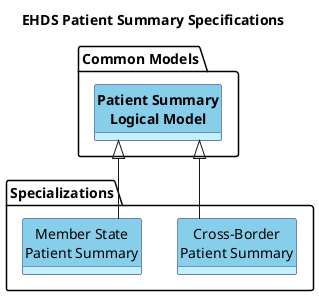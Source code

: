 @startuml
skinparam linetype ortho
hide circle
hide stereotype
hide method

skinparam class<<app>> {
 BorderColor #505090
 BackgroundColor APPLICATION
 HeaderBackgroundColor SkyBlue
}

skinparam class<<tec>> {
 BorderColor #509050
 BackgroundColor TECHNOLOGY
 HeaderBackgroundColor LightGreen
}



title EHDS Patient Summary Specifications

package "Common Models"  {
  class "**Patient Summary**\n**Logical Model**" as PS <<app>>
}

package "Specializations" {
  class "Cross-Border\nPatient Summary" as XBPS <<app>>
  class "Member State\nPatient Summary" as MSPS <<app>>
}

PS <|-- XBPS
PS <|-- MSPS

@enduml